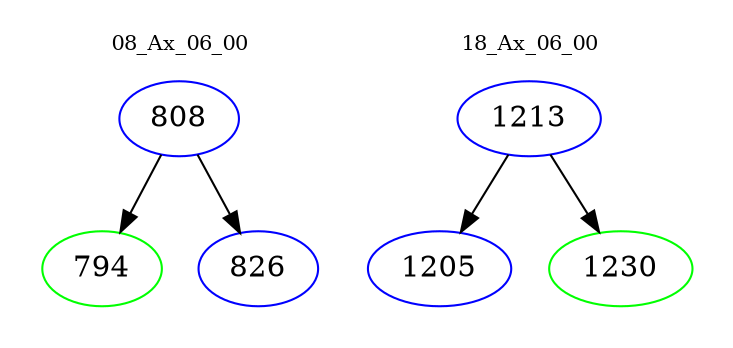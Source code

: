 digraph{
subgraph cluster_0 {
color = white
label = "08_Ax_06_00";
fontsize=10;
T0_808 [label="808", color="blue"]
T0_808 -> T0_794 [color="black"]
T0_794 [label="794", color="green"]
T0_808 -> T0_826 [color="black"]
T0_826 [label="826", color="blue"]
}
subgraph cluster_1 {
color = white
label = "18_Ax_06_00";
fontsize=10;
T1_1213 [label="1213", color="blue"]
T1_1213 -> T1_1205 [color="black"]
T1_1205 [label="1205", color="blue"]
T1_1213 -> T1_1230 [color="black"]
T1_1230 [label="1230", color="green"]
}
}
